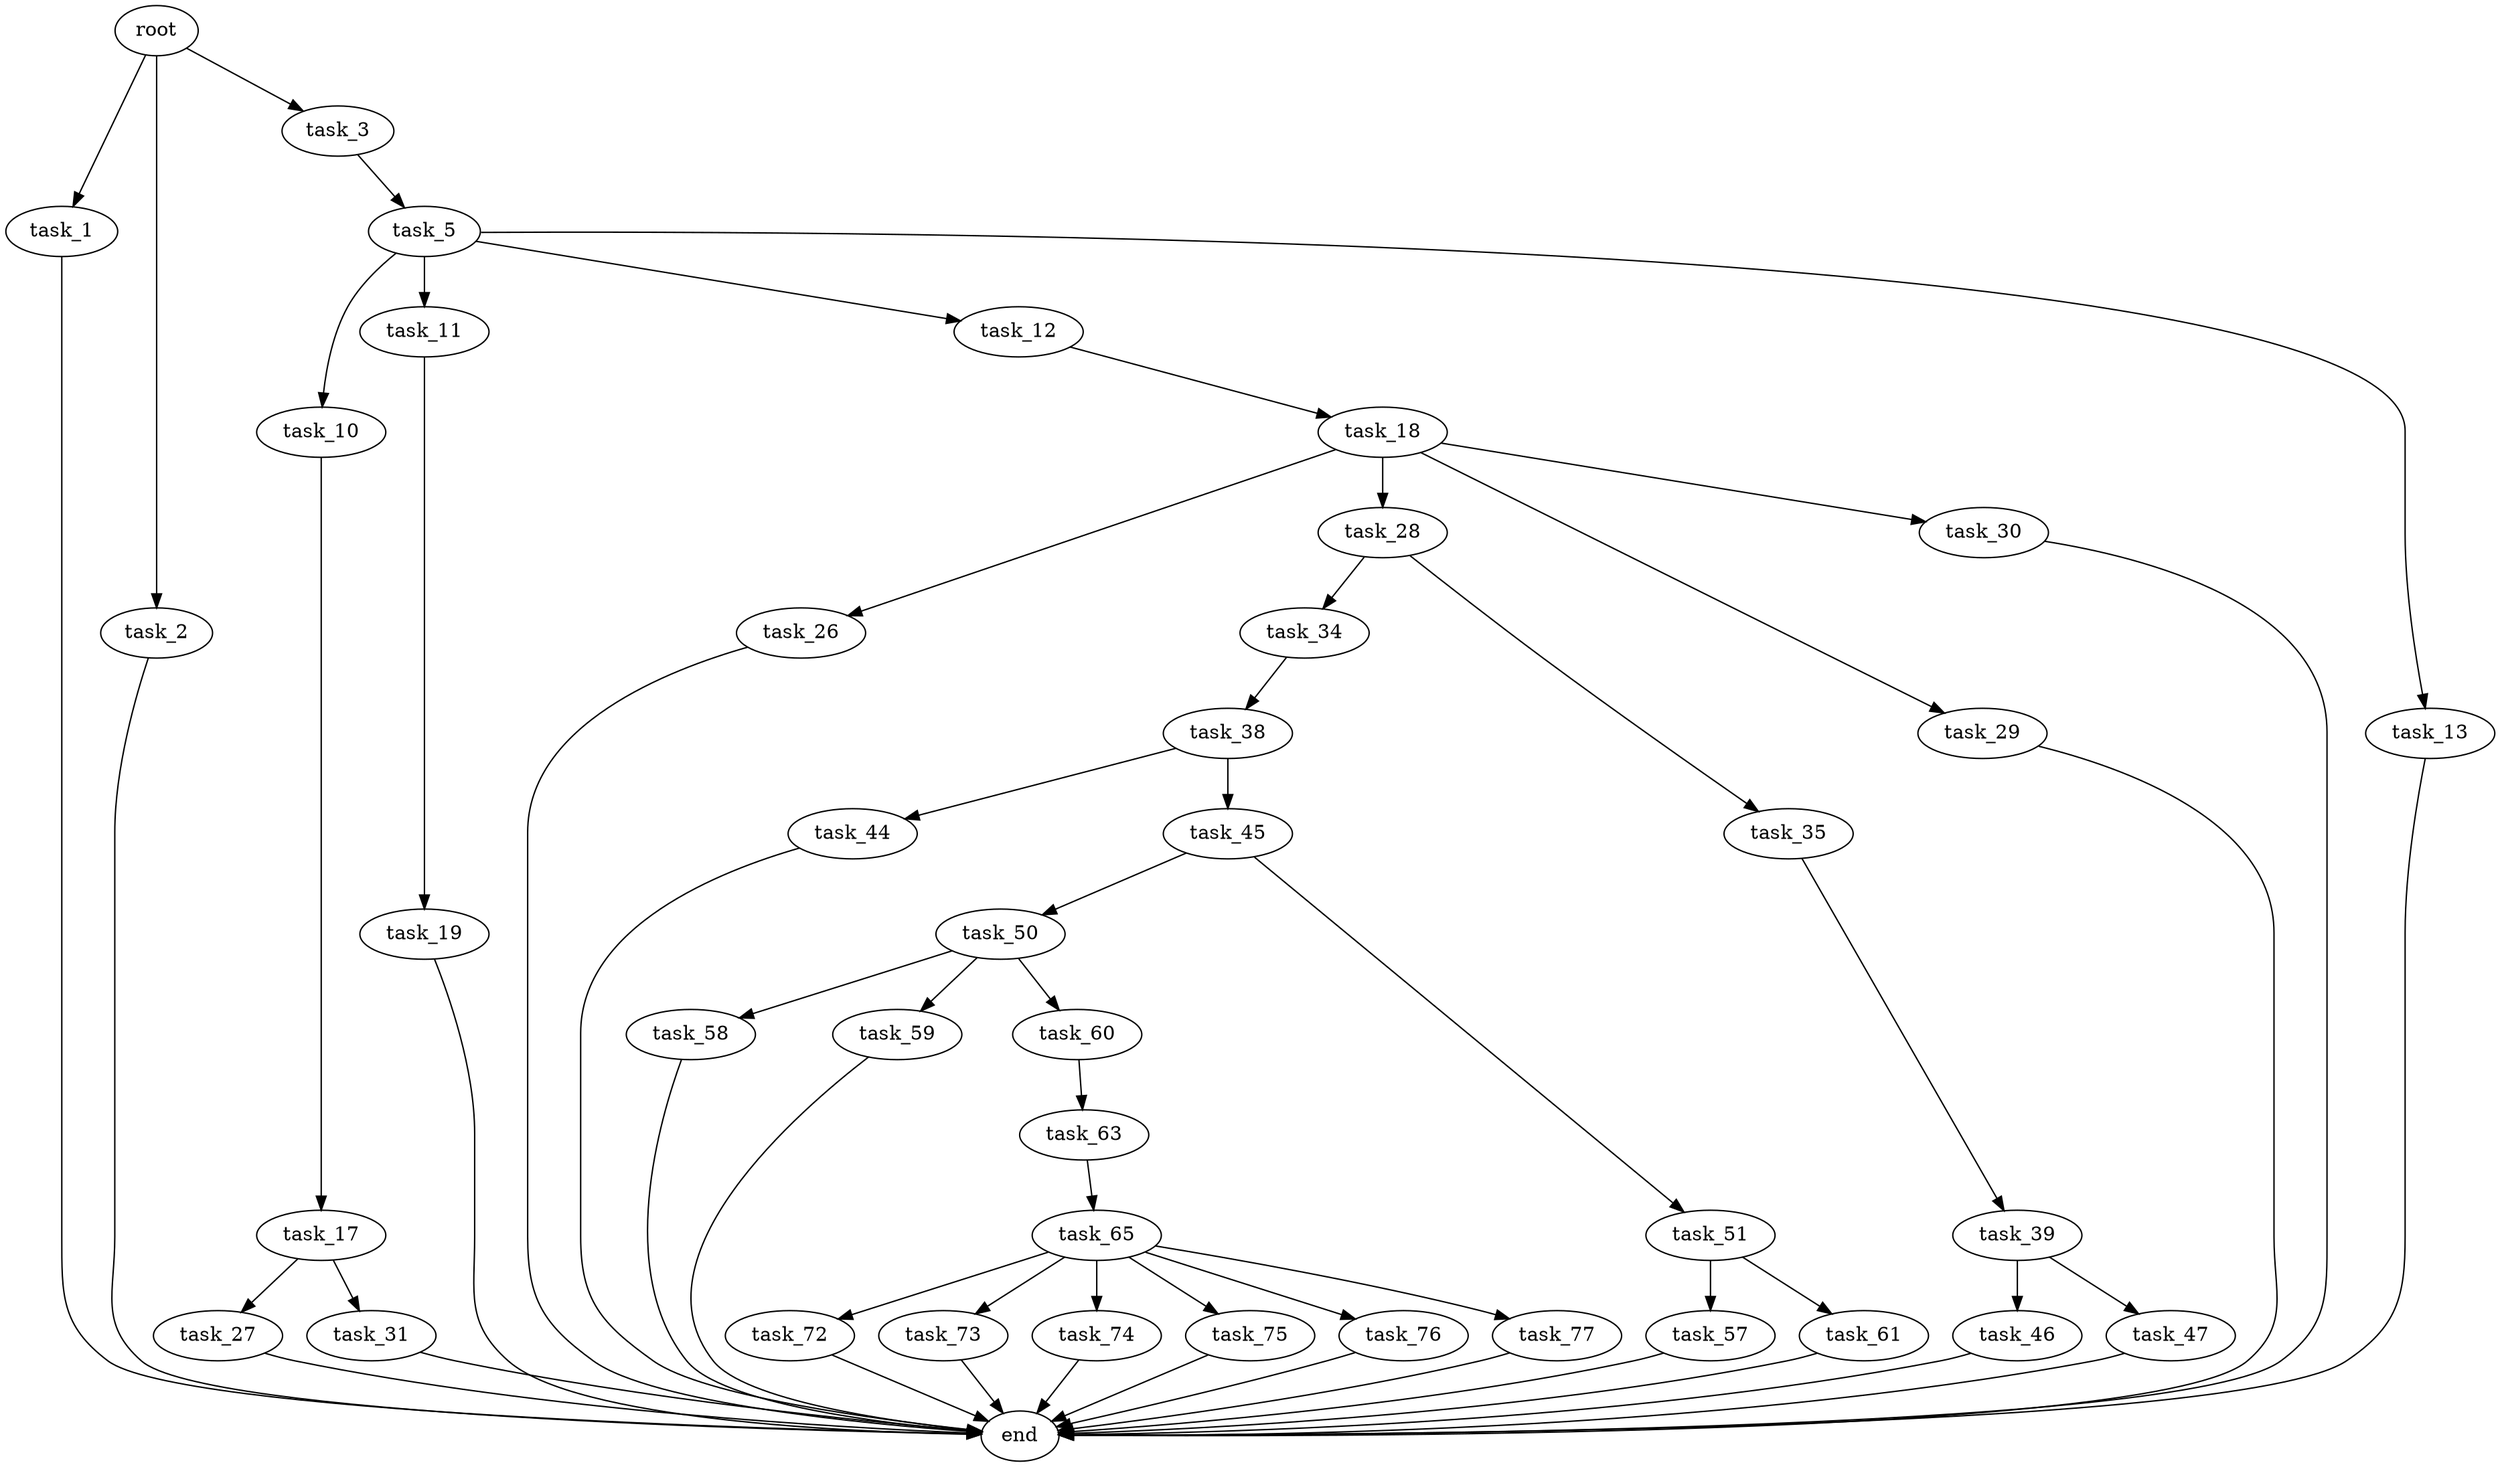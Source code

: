 digraph G {
  root [size="0.000000"];
  task_1 [size="549755813888.000000"];
  task_2 [size="12920896935.000000"];
  task_3 [size="26050051098.000000"];
  task_5 [size="67754565784.000000"];
  task_10 [size="308513812717.000000"];
  task_11 [size="36804930504.000000"];
  task_12 [size="414881133641.000000"];
  task_13 [size="15619825948.000000"];
  task_17 [size="804922772.000000"];
  task_18 [size="134217728000.000000"];
  task_19 [size="549755813888.000000"];
  task_26 [size="752841092621.000000"];
  task_27 [size="764172124233.000000"];
  task_28 [size="68719476736.000000"];
  task_29 [size="36823954419.000000"];
  task_30 [size="18763774334.000000"];
  task_31 [size="168940436580.000000"];
  task_34 [size="879748283889.000000"];
  task_35 [size="33609358747.000000"];
  task_38 [size="9978634672.000000"];
  task_39 [size="368293445632.000000"];
  task_44 [size="119426121028.000000"];
  task_45 [size="231928233984.000000"];
  task_46 [size="1073741824000.000000"];
  task_47 [size="1408892308.000000"];
  task_50 [size="134217728000.000000"];
  task_51 [size="8400403634.000000"];
  task_57 [size="10559419303.000000"];
  task_58 [size="4753670572.000000"];
  task_59 [size="30475103442.000000"];
  task_60 [size="29181133331.000000"];
  task_61 [size="28991029248.000000"];
  task_63 [size="134217728000.000000"];
  task_65 [size="134217728000.000000"];
  task_72 [size="33666873533.000000"];
  task_73 [size="214828300087.000000"];
  task_74 [size="5343971443.000000"];
  task_75 [size="34386235640.000000"];
  task_76 [size="284127792430.000000"];
  task_77 [size="28991029248.000000"];
  end [size="0.000000"];

  root -> task_1 [size="1.000000"];
  root -> task_2 [size="1.000000"];
  root -> task_3 [size="1.000000"];
  task_1 -> end [size="1.000000"];
  task_2 -> end [size="1.000000"];
  task_3 -> task_5 [size="411041792.000000"];
  task_5 -> task_10 [size="301989888.000000"];
  task_5 -> task_11 [size="301989888.000000"];
  task_5 -> task_12 [size="301989888.000000"];
  task_5 -> task_13 [size="301989888.000000"];
  task_10 -> task_17 [size="209715200.000000"];
  task_11 -> task_19 [size="679477248.000000"];
  task_12 -> task_18 [size="301989888.000000"];
  task_13 -> end [size="1.000000"];
  task_17 -> task_27 [size="33554432.000000"];
  task_17 -> task_31 [size="33554432.000000"];
  task_18 -> task_26 [size="209715200.000000"];
  task_18 -> task_28 [size="209715200.000000"];
  task_18 -> task_29 [size="209715200.000000"];
  task_18 -> task_30 [size="209715200.000000"];
  task_19 -> end [size="1.000000"];
  task_26 -> end [size="1.000000"];
  task_27 -> end [size="1.000000"];
  task_28 -> task_34 [size="134217728.000000"];
  task_28 -> task_35 [size="134217728.000000"];
  task_29 -> end [size="1.000000"];
  task_30 -> end [size="1.000000"];
  task_31 -> end [size="1.000000"];
  task_34 -> task_38 [size="679477248.000000"];
  task_35 -> task_39 [size="679477248.000000"];
  task_38 -> task_44 [size="33554432.000000"];
  task_38 -> task_45 [size="33554432.000000"];
  task_39 -> task_46 [size="411041792.000000"];
  task_39 -> task_47 [size="411041792.000000"];
  task_44 -> end [size="1.000000"];
  task_45 -> task_50 [size="301989888.000000"];
  task_45 -> task_51 [size="301989888.000000"];
  task_46 -> end [size="1.000000"];
  task_47 -> end [size="1.000000"];
  task_50 -> task_58 [size="209715200.000000"];
  task_50 -> task_59 [size="209715200.000000"];
  task_50 -> task_60 [size="209715200.000000"];
  task_51 -> task_57 [size="134217728.000000"];
  task_51 -> task_61 [size="134217728.000000"];
  task_57 -> end [size="1.000000"];
  task_58 -> end [size="1.000000"];
  task_59 -> end [size="1.000000"];
  task_60 -> task_63 [size="536870912.000000"];
  task_61 -> end [size="1.000000"];
  task_63 -> task_65 [size="209715200.000000"];
  task_65 -> task_72 [size="209715200.000000"];
  task_65 -> task_73 [size="209715200.000000"];
  task_65 -> task_74 [size="209715200.000000"];
  task_65 -> task_75 [size="209715200.000000"];
  task_65 -> task_76 [size="209715200.000000"];
  task_65 -> task_77 [size="209715200.000000"];
  task_72 -> end [size="1.000000"];
  task_73 -> end [size="1.000000"];
  task_74 -> end [size="1.000000"];
  task_75 -> end [size="1.000000"];
  task_76 -> end [size="1.000000"];
  task_77 -> end [size="1.000000"];
}
